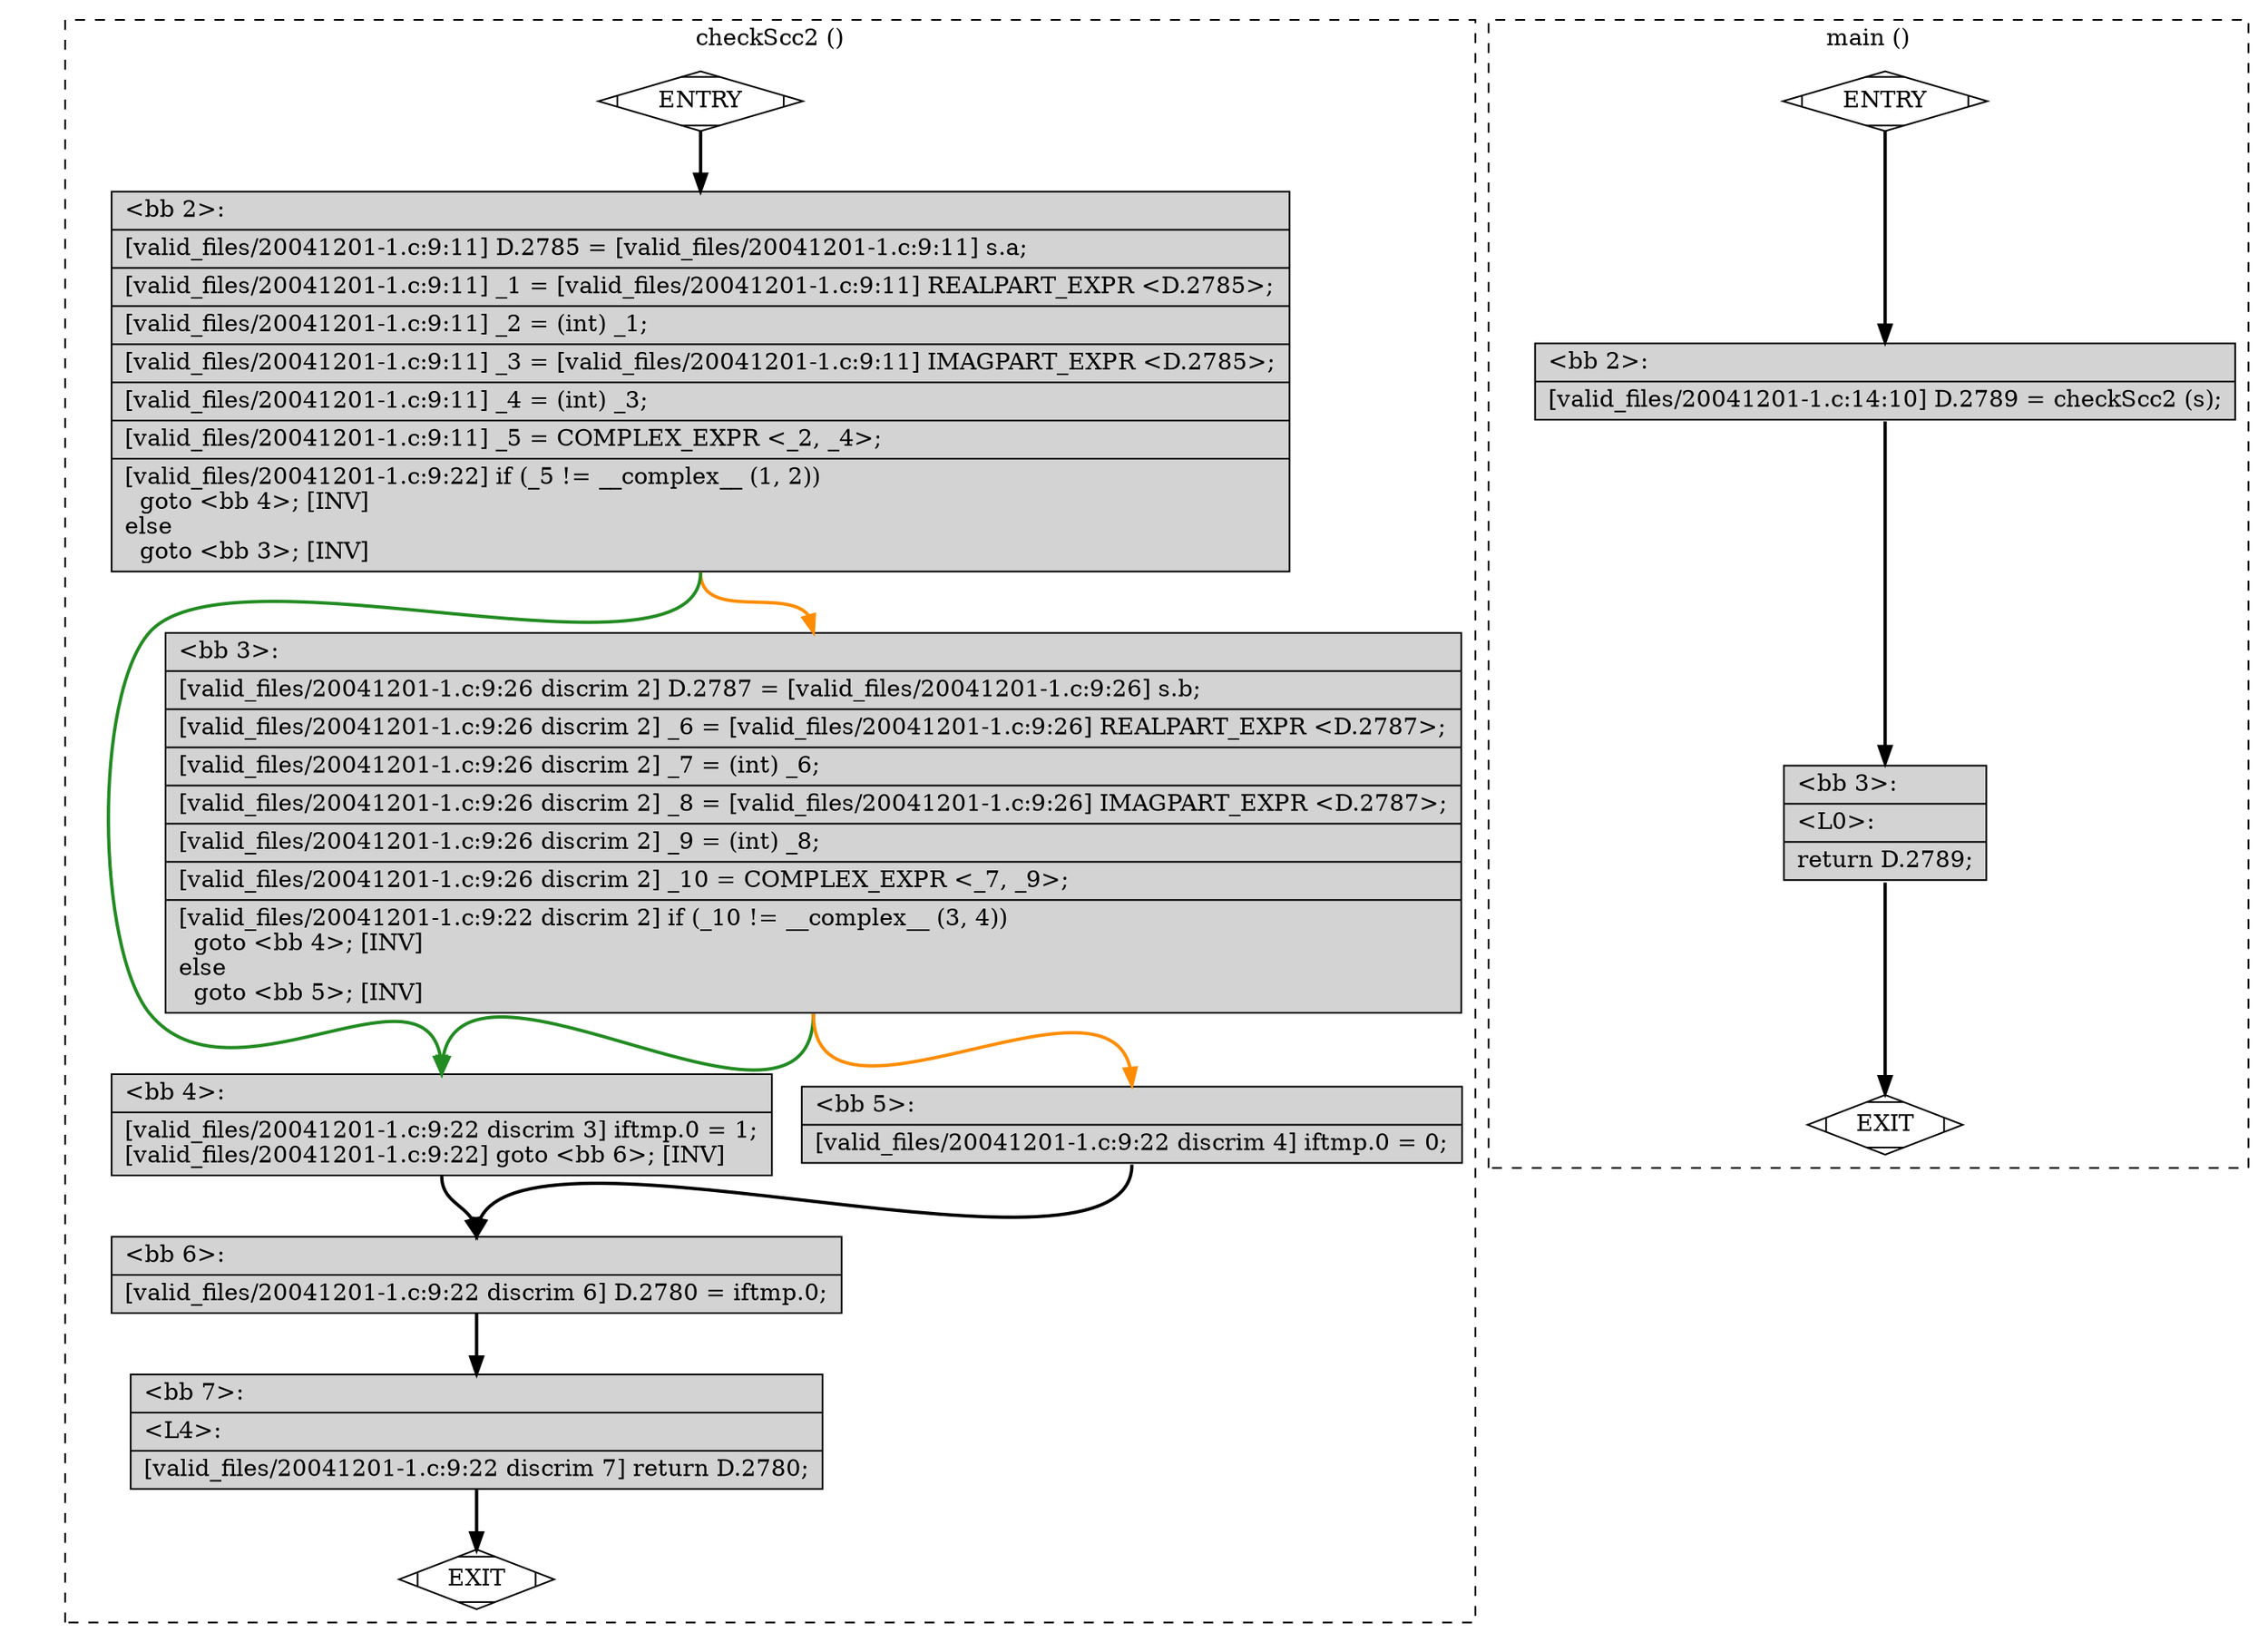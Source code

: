 digraph "a-20041201-1.c.015t.cfg" {
overlap=false;
subgraph "cluster_checkScc2" {
	style="dashed";
	color="black";
	label="checkScc2 ()";
	fn_0_basic_block_0 [shape=Mdiamond,style=filled,fillcolor=white,label="ENTRY"];

	fn_0_basic_block_1 [shape=Mdiamond,style=filled,fillcolor=white,label="EXIT"];

	fn_0_basic_block_2 [shape=record,style=filled,fillcolor=lightgrey,label="{\<bb\ 2\>:\l\
|[valid_files/20041201-1.c:9:11]\ D.2785\ =\ [valid_files/20041201-1.c:9:11]\ s.a;\l\
|[valid_files/20041201-1.c:9:11]\ _1\ =\ [valid_files/20041201-1.c:9:11]\ REALPART_EXPR\ \<D.2785\>;\l\
|[valid_files/20041201-1.c:9:11]\ _2\ =\ (int)\ _1;\l\
|[valid_files/20041201-1.c:9:11]\ _3\ =\ [valid_files/20041201-1.c:9:11]\ IMAGPART_EXPR\ \<D.2785\>;\l\
|[valid_files/20041201-1.c:9:11]\ _4\ =\ (int)\ _3;\l\
|[valid_files/20041201-1.c:9:11]\ _5\ =\ COMPLEX_EXPR\ \<_2,\ _4\>;\l\
|[valid_files/20041201-1.c:9:22]\ if\ (_5\ !=\ __complex__\ (1,\ 2))\l\
\ \ goto\ \<bb\ 4\>;\ [INV]\l\
else\l\
\ \ goto\ \<bb\ 3\>;\ [INV]\l\
}"];

	fn_0_basic_block_3 [shape=record,style=filled,fillcolor=lightgrey,label="{\<bb\ 3\>:\l\
|[valid_files/20041201-1.c:9:26\ discrim\ 2]\ D.2787\ =\ [valid_files/20041201-1.c:9:26]\ s.b;\l\
|[valid_files/20041201-1.c:9:26\ discrim\ 2]\ _6\ =\ [valid_files/20041201-1.c:9:26]\ REALPART_EXPR\ \<D.2787\>;\l\
|[valid_files/20041201-1.c:9:26\ discrim\ 2]\ _7\ =\ (int)\ _6;\l\
|[valid_files/20041201-1.c:9:26\ discrim\ 2]\ _8\ =\ [valid_files/20041201-1.c:9:26]\ IMAGPART_EXPR\ \<D.2787\>;\l\
|[valid_files/20041201-1.c:9:26\ discrim\ 2]\ _9\ =\ (int)\ _8;\l\
|[valid_files/20041201-1.c:9:26\ discrim\ 2]\ _10\ =\ COMPLEX_EXPR\ \<_7,\ _9\>;\l\
|[valid_files/20041201-1.c:9:22\ discrim\ 2]\ if\ (_10\ !=\ __complex__\ (3,\ 4))\l\
\ \ goto\ \<bb\ 4\>;\ [INV]\l\
else\l\
\ \ goto\ \<bb\ 5\>;\ [INV]\l\
}"];

	fn_0_basic_block_4 [shape=record,style=filled,fillcolor=lightgrey,label="{\<bb\ 4\>:\l\
|[valid_files/20041201-1.c:9:22\ discrim\ 3]\ iftmp.0\ =\ 1;\l\
[valid_files/20041201-1.c:9:22]\ goto\ \<bb\ 6\>;\ [INV]\l\
}"];

	fn_0_basic_block_5 [shape=record,style=filled,fillcolor=lightgrey,label="{\<bb\ 5\>:\l\
|[valid_files/20041201-1.c:9:22\ discrim\ 4]\ iftmp.0\ =\ 0;\l\
}"];

	fn_0_basic_block_6 [shape=record,style=filled,fillcolor=lightgrey,label="{\<bb\ 6\>:\l\
|[valid_files/20041201-1.c:9:22\ discrim\ 6]\ D.2780\ =\ iftmp.0;\l\
}"];

	fn_0_basic_block_7 [shape=record,style=filled,fillcolor=lightgrey,label="{\<bb\ 7\>:\l\
|\<L4\>:\l\
|[valid_files/20041201-1.c:9:22\ discrim\ 7]\ return\ D.2780;\l\
}"];

	fn_0_basic_block_0:s -> fn_0_basic_block_2:n [style="solid,bold",color=black,weight=100,constraint=true];
	fn_0_basic_block_2:s -> fn_0_basic_block_4:n [style="solid,bold",color=forestgreen,weight=10,constraint=true];
	fn_0_basic_block_2:s -> fn_0_basic_block_3:n [style="solid,bold",color=darkorange,weight=10,constraint=true];
	fn_0_basic_block_3:s -> fn_0_basic_block_4:n [style="solid,bold",color=forestgreen,weight=10,constraint=true];
	fn_0_basic_block_3:s -> fn_0_basic_block_5:n [style="solid,bold",color=darkorange,weight=10,constraint=true];
	fn_0_basic_block_4:s -> fn_0_basic_block_6:n [style="solid,bold",color=black,weight=100,constraint=true];
	fn_0_basic_block_5:s -> fn_0_basic_block_6:n [style="solid,bold",color=black,weight=100,constraint=true];
	fn_0_basic_block_6:s -> fn_0_basic_block_7:n [style="solid,bold",color=black,weight=100,constraint=true];
	fn_0_basic_block_7:s -> fn_0_basic_block_1:n [style="solid,bold",color=black,weight=10,constraint=true];
	fn_0_basic_block_0:s -> fn_0_basic_block_1:n [style="invis",constraint=true];
}
subgraph "cluster_main" {
	style="dashed";
	color="black";
	label="main ()";
	fn_1_basic_block_0 [shape=Mdiamond,style=filled,fillcolor=white,label="ENTRY"];

	fn_1_basic_block_1 [shape=Mdiamond,style=filled,fillcolor=white,label="EXIT"];

	fn_1_basic_block_2 [shape=record,style=filled,fillcolor=lightgrey,label="{\<bb\ 2\>:\l\
|[valid_files/20041201-1.c:14:10]\ D.2789\ =\ checkScc2\ (s);\l\
}"];

	fn_1_basic_block_3 [shape=record,style=filled,fillcolor=lightgrey,label="{\<bb\ 3\>:\l\
|\<L0\>:\l\
|return\ D.2789;\l\
}"];

	fn_1_basic_block_0:s -> fn_1_basic_block_2:n [style="solid,bold",color=black,weight=100,constraint=true];
	fn_1_basic_block_2:s -> fn_1_basic_block_3:n [style="solid,bold",color=black,weight=100,constraint=true];
	fn_1_basic_block_3:s -> fn_1_basic_block_1:n [style="solid,bold",color=black,weight=10,constraint=true];
	fn_1_basic_block_0:s -> fn_1_basic_block_1:n [style="invis",constraint=true];
}
}
